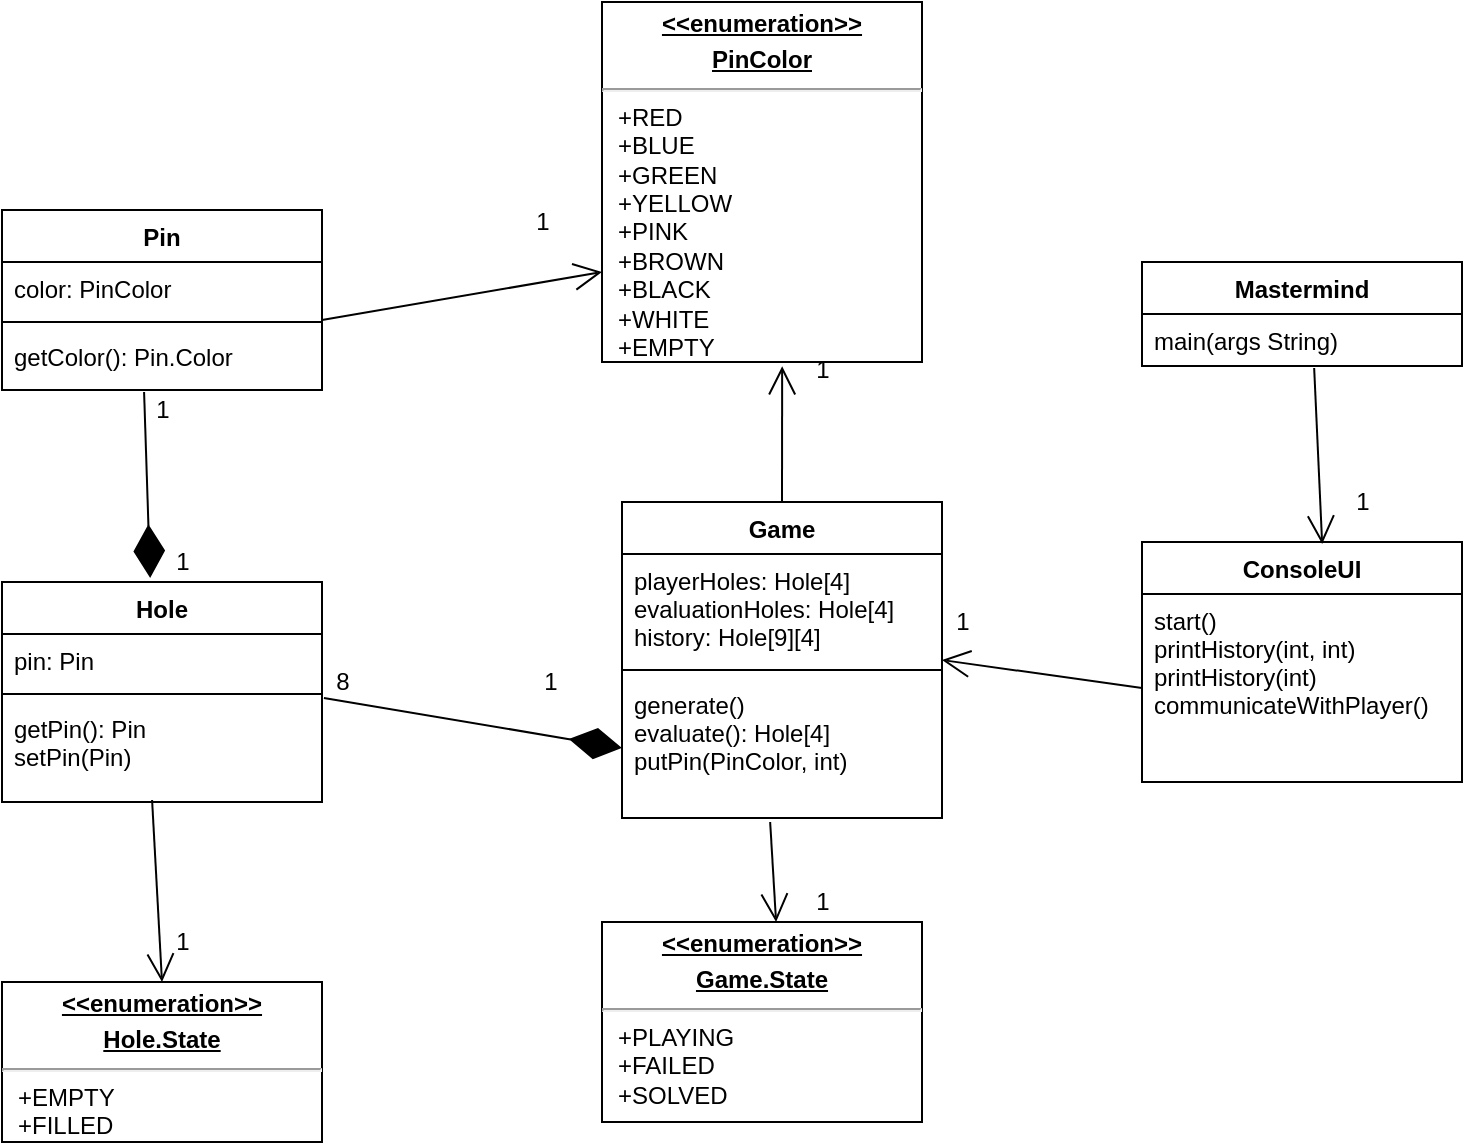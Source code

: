 <mxfile version="14.4.3" type="device"><diagram id="lKOU5_AOjLQe2pR7UuA8" name="Page-1"><mxGraphModel dx="1422" dy="791" grid="1" gridSize="10" guides="1" tooltips="1" connect="1" arrows="1" fold="1" page="1" pageScale="1" pageWidth="827" pageHeight="1169" math="0" shadow="0"><root><mxCell id="0"/><mxCell id="1" parent="0"/><mxCell id="tCeFKn05a5OIb6_Eo01L-23" value="&lt;p style=&quot;margin: 0px ; margin-top: 4px ; text-align: center ; text-decoration: underline&quot;&gt;&lt;b&gt;&amp;lt;&amp;lt;enumeration&amp;gt;&amp;gt;&lt;br&gt;&lt;/b&gt;&lt;/p&gt;&lt;p style=&quot;margin: 0px ; margin-top: 4px ; text-align: center ; text-decoration: underline&quot;&gt;&lt;b&gt;PinColor&lt;/b&gt;&lt;/p&gt;&lt;hr&gt;&lt;p style=&quot;margin: 0px ; margin-left: 8px&quot;&gt;+RED&lt;/p&gt;&lt;p style=&quot;margin: 0px ; margin-left: 8px&quot;&gt;+BLUE&lt;br&gt;&lt;/p&gt;&lt;p style=&quot;margin: 0px ; margin-left: 8px&quot;&gt;+GREEN&lt;/p&gt;&lt;p style=&quot;margin: 0px ; margin-left: 8px&quot;&gt;+YELLOW&lt;/p&gt;&lt;p style=&quot;margin: 0px ; margin-left: 8px&quot;&gt;+PINK&lt;/p&gt;&lt;p style=&quot;margin: 0px ; margin-left: 8px&quot;&gt;+BROWN&lt;/p&gt;&lt;p style=&quot;margin: 0px ; margin-left: 8px&quot;&gt;+BLACK&lt;/p&gt;&lt;p style=&quot;margin: 0px ; margin-left: 8px&quot;&gt;+WHITE&lt;br&gt;+EMPTY&lt;br&gt;&lt;/p&gt;" style="verticalAlign=top;align=left;overflow=fill;fontSize=12;fontFamily=Helvetica;html=1;" parent="1" vertex="1"><mxGeometry x="360" y="30" width="160" height="180" as="geometry"/></mxCell><mxCell id="tCeFKn05a5OIb6_Eo01L-42" value="" style="endArrow=diamondThin;endFill=1;endSize=24;html=1;exitX=1.006;exitY=-0.04;exitDx=0;exitDy=0;exitPerimeter=0;entryX=0;entryY=0.5;entryDx=0;entryDy=0;" parent="1" source="wziloNB1ig8zG-rWDUG4-8" target="wziloNB1ig8zG-rWDUG4-4" edge="1"><mxGeometry width="160" relative="1" as="geometry"><mxPoint x="343.12" y="363" as="sourcePoint"/><mxPoint x="310" y="420" as="targetPoint"/></mxGeometry></mxCell><mxCell id="wziloNB1ig8zG-rWDUG4-1" value="Game" style="swimlane;fontStyle=1;align=center;verticalAlign=top;childLayout=stackLayout;horizontal=1;startSize=26;horizontalStack=0;resizeParent=1;resizeParentMax=0;resizeLast=0;collapsible=1;marginBottom=0;" parent="1" vertex="1"><mxGeometry x="370" y="280" width="160" height="158" as="geometry"/></mxCell><mxCell id="wziloNB1ig8zG-rWDUG4-2" value="playerHoles: Hole[4]&#xA;evaluationHoles: Hole[4]&#xA;history: Hole[9][4]&#xA;&#xA;&#xA;" style="text;strokeColor=none;fillColor=none;align=left;verticalAlign=top;spacingLeft=4;spacingRight=4;overflow=hidden;rotatable=0;points=[[0,0.5],[1,0.5]];portConstraint=eastwest;" parent="wziloNB1ig8zG-rWDUG4-1" vertex="1"><mxGeometry y="26" width="160" height="54" as="geometry"/></mxCell><mxCell id="wziloNB1ig8zG-rWDUG4-3" value="" style="line;strokeWidth=1;fillColor=none;align=left;verticalAlign=middle;spacingTop=-1;spacingLeft=3;spacingRight=3;rotatable=0;labelPosition=right;points=[];portConstraint=eastwest;" parent="wziloNB1ig8zG-rWDUG4-1" vertex="1"><mxGeometry y="80" width="160" height="8" as="geometry"/></mxCell><mxCell id="wziloNB1ig8zG-rWDUG4-4" value="generate()&#xA;evaluate(): Hole[4]&#xA;putPin(PinColor, int)&#xA;&#xA;" style="text;strokeColor=none;fillColor=none;align=left;verticalAlign=top;spacingLeft=4;spacingRight=4;overflow=hidden;rotatable=0;points=[[0,0.5],[1,0.5]];portConstraint=eastwest;" parent="wziloNB1ig8zG-rWDUG4-1" vertex="1"><mxGeometry y="88" width="160" height="70" as="geometry"/></mxCell><mxCell id="wziloNB1ig8zG-rWDUG4-5" value="Hole" style="swimlane;fontStyle=1;align=center;verticalAlign=top;childLayout=stackLayout;horizontal=1;startSize=26;horizontalStack=0;resizeParent=1;resizeParentMax=0;resizeLast=0;collapsible=1;marginBottom=0;" parent="1" vertex="1"><mxGeometry x="60" y="320" width="160" height="110" as="geometry"/></mxCell><mxCell id="wziloNB1ig8zG-rWDUG4-6" value="pin: Pin" style="text;strokeColor=none;fillColor=none;align=left;verticalAlign=top;spacingLeft=4;spacingRight=4;overflow=hidden;rotatable=0;points=[[0,0.5],[1,0.5]];portConstraint=eastwest;" parent="wziloNB1ig8zG-rWDUG4-5" vertex="1"><mxGeometry y="26" width="160" height="26" as="geometry"/></mxCell><mxCell id="wziloNB1ig8zG-rWDUG4-7" value="" style="line;strokeWidth=1;fillColor=none;align=left;verticalAlign=middle;spacingTop=-1;spacingLeft=3;spacingRight=3;rotatable=0;labelPosition=right;points=[];portConstraint=eastwest;" parent="wziloNB1ig8zG-rWDUG4-5" vertex="1"><mxGeometry y="52" width="160" height="8" as="geometry"/></mxCell><mxCell id="wziloNB1ig8zG-rWDUG4-8" value="getPin(): Pin&#xA;setPin(Pin)&#xA;" style="text;strokeColor=none;fillColor=none;align=left;verticalAlign=top;spacingLeft=4;spacingRight=4;overflow=hidden;rotatable=0;points=[[0,0.5],[1,0.5]];portConstraint=eastwest;" parent="wziloNB1ig8zG-rWDUG4-5" vertex="1"><mxGeometry y="60" width="160" height="50" as="geometry"/></mxCell><mxCell id="wziloNB1ig8zG-rWDUG4-9" value="Pin" style="swimlane;fontStyle=1;align=center;verticalAlign=top;childLayout=stackLayout;horizontal=1;startSize=26;horizontalStack=0;resizeParent=1;resizeParentMax=0;resizeLast=0;collapsible=1;marginBottom=0;" parent="1" vertex="1"><mxGeometry x="60" y="134" width="160" height="90" as="geometry"/></mxCell><mxCell id="wziloNB1ig8zG-rWDUG4-10" value="color: PinColor" style="text;strokeColor=none;fillColor=none;align=left;verticalAlign=top;spacingLeft=4;spacingRight=4;overflow=hidden;rotatable=0;points=[[0,0.5],[1,0.5]];portConstraint=eastwest;" parent="wziloNB1ig8zG-rWDUG4-9" vertex="1"><mxGeometry y="26" width="160" height="26" as="geometry"/></mxCell><mxCell id="wziloNB1ig8zG-rWDUG4-11" value="" style="line;strokeWidth=1;fillColor=none;align=left;verticalAlign=middle;spacingTop=-1;spacingLeft=3;spacingRight=3;rotatable=0;labelPosition=right;points=[];portConstraint=eastwest;" parent="wziloNB1ig8zG-rWDUG4-9" vertex="1"><mxGeometry y="52" width="160" height="8" as="geometry"/></mxCell><mxCell id="wziloNB1ig8zG-rWDUG4-12" value="getColor(): Pin.Color&#xA;" style="text;strokeColor=none;fillColor=none;align=left;verticalAlign=top;spacingLeft=4;spacingRight=4;overflow=hidden;rotatable=0;points=[[0,0.5],[1,0.5]];portConstraint=eastwest;" parent="wziloNB1ig8zG-rWDUG4-9" vertex="1"><mxGeometry y="60" width="160" height="30" as="geometry"/></mxCell><mxCell id="wziloNB1ig8zG-rWDUG4-14" value="" style="endArrow=open;endFill=1;endSize=12;html=1;exitX=1;exitY=1.115;exitDx=0;exitDy=0;exitPerimeter=0;entryX=0;entryY=0.75;entryDx=0;entryDy=0;" parent="1" source="wziloNB1ig8zG-rWDUG4-10" target="tCeFKn05a5OIb6_Eo01L-23" edge="1"><mxGeometry width="160" relative="1" as="geometry"><mxPoint x="240" y="330" as="sourcePoint"/><mxPoint x="400" y="330" as="targetPoint"/></mxGeometry></mxCell><mxCell id="wziloNB1ig8zG-rWDUG4-15" value="8" style="text;html=1;align=center;verticalAlign=middle;resizable=0;points=[];autosize=1;" parent="1" vertex="1"><mxGeometry x="220" y="360" width="20" height="20" as="geometry"/></mxCell><mxCell id="wziloNB1ig8zG-rWDUG4-16" value="1" style="text;html=1;align=center;verticalAlign=middle;resizable=0;points=[];autosize=1;" parent="1" vertex="1"><mxGeometry x="324" y="360" width="20" height="20" as="geometry"/></mxCell><mxCell id="wziloNB1ig8zG-rWDUG4-17" value="" style="endArrow=diamondThin;endFill=1;endSize=24;html=1;entryX=0.463;entryY=-0.018;entryDx=0;entryDy=0;entryPerimeter=0;exitX=0.444;exitY=1.033;exitDx=0;exitDy=0;exitPerimeter=0;" parent="1" source="wziloNB1ig8zG-rWDUG4-12" target="wziloNB1ig8zG-rWDUG4-5" edge="1"><mxGeometry width="160" relative="1" as="geometry"><mxPoint x="240" y="330" as="sourcePoint"/><mxPoint x="400" y="330" as="targetPoint"/></mxGeometry></mxCell><mxCell id="wziloNB1ig8zG-rWDUG4-18" value="1" style="text;html=1;align=center;verticalAlign=middle;resizable=0;points=[];autosize=1;" parent="1" vertex="1"><mxGeometry x="140" y="300" width="20" height="20" as="geometry"/></mxCell><mxCell id="wziloNB1ig8zG-rWDUG4-20" value="1" style="text;html=1;align=center;verticalAlign=middle;resizable=0;points=[];autosize=1;" parent="1" vertex="1"><mxGeometry x="130" y="224" width="20" height="20" as="geometry"/></mxCell><mxCell id="wziloNB1ig8zG-rWDUG4-29" value="&lt;p style=&quot;margin: 0px ; margin-top: 4px ; text-align: center ; text-decoration: underline&quot;&gt;&lt;b&gt;&amp;lt;&amp;lt;enumeration&amp;gt;&amp;gt;&lt;br&gt;&lt;/b&gt;&lt;/p&gt;&lt;p style=&quot;margin: 0px ; margin-top: 4px ; text-align: center ; text-decoration: underline&quot;&gt;&lt;b&gt;Hole.State&lt;/b&gt;&lt;br&gt;&lt;/p&gt;&lt;hr&gt;&lt;p style=&quot;margin: 0px ; margin-left: 8px&quot;&gt;+EMPTY&lt;/p&gt;&lt;p style=&quot;margin: 0px ; margin-left: 8px&quot;&gt;+FILLED&lt;/p&gt;&lt;p style=&quot;margin: 0px ; margin-left: 8px&quot;&gt;&lt;br&gt;&lt;/p&gt;" style="verticalAlign=top;align=left;overflow=fill;fontSize=12;fontFamily=Helvetica;html=1;" parent="1" vertex="1"><mxGeometry x="60" y="520" width="160" height="80" as="geometry"/></mxCell><mxCell id="wziloNB1ig8zG-rWDUG4-30" value="" style="endArrow=open;endFill=1;endSize=12;html=1;exitX=0.469;exitY=0.98;exitDx=0;exitDy=0;exitPerimeter=0;" parent="1" source="wziloNB1ig8zG-rWDUG4-8" edge="1"><mxGeometry width="160" relative="1" as="geometry"><mxPoint x="240" y="330" as="sourcePoint"/><mxPoint x="140" y="520" as="targetPoint"/></mxGeometry></mxCell><mxCell id="wziloNB1ig8zG-rWDUG4-32" value="Mastermind" style="swimlane;fontStyle=1;align=center;verticalAlign=top;childLayout=stackLayout;horizontal=1;startSize=26;horizontalStack=0;resizeParent=1;resizeParentMax=0;resizeLast=0;collapsible=1;marginBottom=0;" parent="1" vertex="1"><mxGeometry x="630" y="160" width="160" height="52" as="geometry"/></mxCell><mxCell id="wziloNB1ig8zG-rWDUG4-33" value="main(args String)" style="text;strokeColor=none;fillColor=none;align=left;verticalAlign=top;spacingLeft=4;spacingRight=4;overflow=hidden;rotatable=0;points=[[0,0.5],[1,0.5]];portConstraint=eastwest;" parent="wziloNB1ig8zG-rWDUG4-32" vertex="1"><mxGeometry y="26" width="160" height="26" as="geometry"/></mxCell><mxCell id="wziloNB1ig8zG-rWDUG4-37" value="ConsoleUI" style="swimlane;fontStyle=1;align=center;verticalAlign=top;childLayout=stackLayout;horizontal=1;startSize=26;horizontalStack=0;resizeParent=1;resizeParentMax=0;resizeLast=0;collapsible=1;marginBottom=0;" parent="1" vertex="1"><mxGeometry x="630" y="300" width="160" height="120" as="geometry"/></mxCell><mxCell id="wziloNB1ig8zG-rWDUG4-38" value="start()&#xA;printHistory(int, int)&#xA;printHistory(int)&#xA;communicateWithPlayer()&#xA;&#xA;&#xA;&#xA;&#xA;" style="text;strokeColor=none;fillColor=none;align=left;verticalAlign=top;spacingLeft=4;spacingRight=4;overflow=hidden;rotatable=0;points=[[0,0.5],[1,0.5]];portConstraint=eastwest;" parent="wziloNB1ig8zG-rWDUG4-37" vertex="1"><mxGeometry y="26" width="160" height="94" as="geometry"/></mxCell><mxCell id="wziloNB1ig8zG-rWDUG4-41" value="" style="endArrow=open;endFill=1;endSize=12;html=1;exitX=0.538;exitY=1.038;exitDx=0;exitDy=0;exitPerimeter=0;entryX=0.563;entryY=0.008;entryDx=0;entryDy=0;entryPerimeter=0;" parent="1" source="wziloNB1ig8zG-rWDUG4-33" target="wziloNB1ig8zG-rWDUG4-37" edge="1"><mxGeometry width="160" relative="1" as="geometry"><mxPoint x="380" y="330" as="sourcePoint"/><mxPoint x="540" y="330" as="targetPoint"/></mxGeometry></mxCell><mxCell id="wziloNB1ig8zG-rWDUG4-42" value="&lt;p style=&quot;margin: 0px ; margin-top: 4px ; text-align: center ; text-decoration: underline&quot;&gt;&lt;b&gt;&amp;lt;&amp;lt;enumeration&amp;gt;&amp;gt;&lt;br&gt;&lt;/b&gt;&lt;/p&gt;&lt;p style=&quot;margin: 0px ; margin-top: 4px ; text-align: center ; text-decoration: underline&quot;&gt;&lt;b&gt;Game.State&lt;/b&gt;&lt;br&gt;&lt;/p&gt;&lt;hr&gt;&lt;p style=&quot;margin: 0px ; margin-left: 8px&quot;&gt;+PLAYING&lt;/p&gt;&lt;p style=&quot;margin: 0px ; margin-left: 8px&quot;&gt;+FAILED&lt;/p&gt;&lt;p style=&quot;margin: 0px ; margin-left: 8px&quot;&gt;+SOLVED&lt;br&gt;&lt;/p&gt;&lt;p style=&quot;margin: 0px ; margin-left: 8px&quot;&gt;&lt;br&gt;&lt;/p&gt;" style="verticalAlign=top;align=left;overflow=fill;fontSize=12;fontFamily=Helvetica;html=1;" parent="1" vertex="1"><mxGeometry x="360" y="490" width="160" height="100" as="geometry"/></mxCell><mxCell id="wziloNB1ig8zG-rWDUG4-43" value="" style="endArrow=open;endFill=1;endSize=12;html=1;exitX=0.463;exitY=1.029;exitDx=0;exitDy=0;exitPerimeter=0;entryX=0.544;entryY=0;entryDx=0;entryDy=0;entryPerimeter=0;" parent="1" source="wziloNB1ig8zG-rWDUG4-4" target="wziloNB1ig8zG-rWDUG4-42" edge="1"><mxGeometry width="160" relative="1" as="geometry"><mxPoint x="380" y="330" as="sourcePoint"/><mxPoint x="540" y="330" as="targetPoint"/></mxGeometry></mxCell><mxCell id="wziloNB1ig8zG-rWDUG4-44" value="1" style="text;html=1;align=center;verticalAlign=middle;resizable=0;points=[];autosize=1;" parent="1" vertex="1"><mxGeometry x="140" y="490" width="20" height="20" as="geometry"/></mxCell><mxCell id="wziloNB1ig8zG-rWDUG4-45" value="1" style="text;html=1;align=center;verticalAlign=middle;resizable=0;points=[];autosize=1;" parent="1" vertex="1"><mxGeometry x="320" y="130" width="20" height="20" as="geometry"/></mxCell><mxCell id="wziloNB1ig8zG-rWDUG4-46" value="1" style="text;html=1;align=center;verticalAlign=middle;resizable=0;points=[];autosize=1;" parent="1" vertex="1"><mxGeometry x="460" y="470" width="20" height="20" as="geometry"/></mxCell><mxCell id="wziloNB1ig8zG-rWDUG4-47" value="1" style="text;html=1;align=center;verticalAlign=middle;resizable=0;points=[];autosize=1;" parent="1" vertex="1"><mxGeometry x="730" y="270" width="20" height="20" as="geometry"/></mxCell><mxCell id="wziloNB1ig8zG-rWDUG4-48" value="" style="endArrow=open;endFill=1;endSize=12;html=1;exitX=0;exitY=0.5;exitDx=0;exitDy=0;entryX=1;entryY=0.5;entryDx=0;entryDy=0;" parent="1" source="wziloNB1ig8zG-rWDUG4-38" target="wziloNB1ig8zG-rWDUG4-1" edge="1"><mxGeometry width="160" relative="1" as="geometry"><mxPoint x="380" y="330" as="sourcePoint"/><mxPoint x="540" y="330" as="targetPoint"/></mxGeometry></mxCell><mxCell id="wziloNB1ig8zG-rWDUG4-49" value="1" style="text;html=1;align=center;verticalAlign=middle;resizable=0;points=[];autosize=1;" parent="1" vertex="1"><mxGeometry x="530" y="330" width="20" height="20" as="geometry"/></mxCell><mxCell id="wziloNB1ig8zG-rWDUG4-50" value="" style="endArrow=open;endFill=1;endSize=12;html=1;exitX=0.5;exitY=0;exitDx=0;exitDy=0;entryX=0.563;entryY=1.012;entryDx=0;entryDy=0;entryPerimeter=0;" parent="1" source="wziloNB1ig8zG-rWDUG4-1" target="tCeFKn05a5OIb6_Eo01L-23" edge="1"><mxGeometry width="160" relative="1" as="geometry"><mxPoint x="380" y="330" as="sourcePoint"/><mxPoint x="540" y="330" as="targetPoint"/></mxGeometry></mxCell><mxCell id="wziloNB1ig8zG-rWDUG4-51" value="1" style="text;html=1;align=center;verticalAlign=middle;resizable=0;points=[];autosize=1;" parent="1" vertex="1"><mxGeometry x="460" y="204" width="20" height="20" as="geometry"/></mxCell></root></mxGraphModel></diagram></mxfile>
